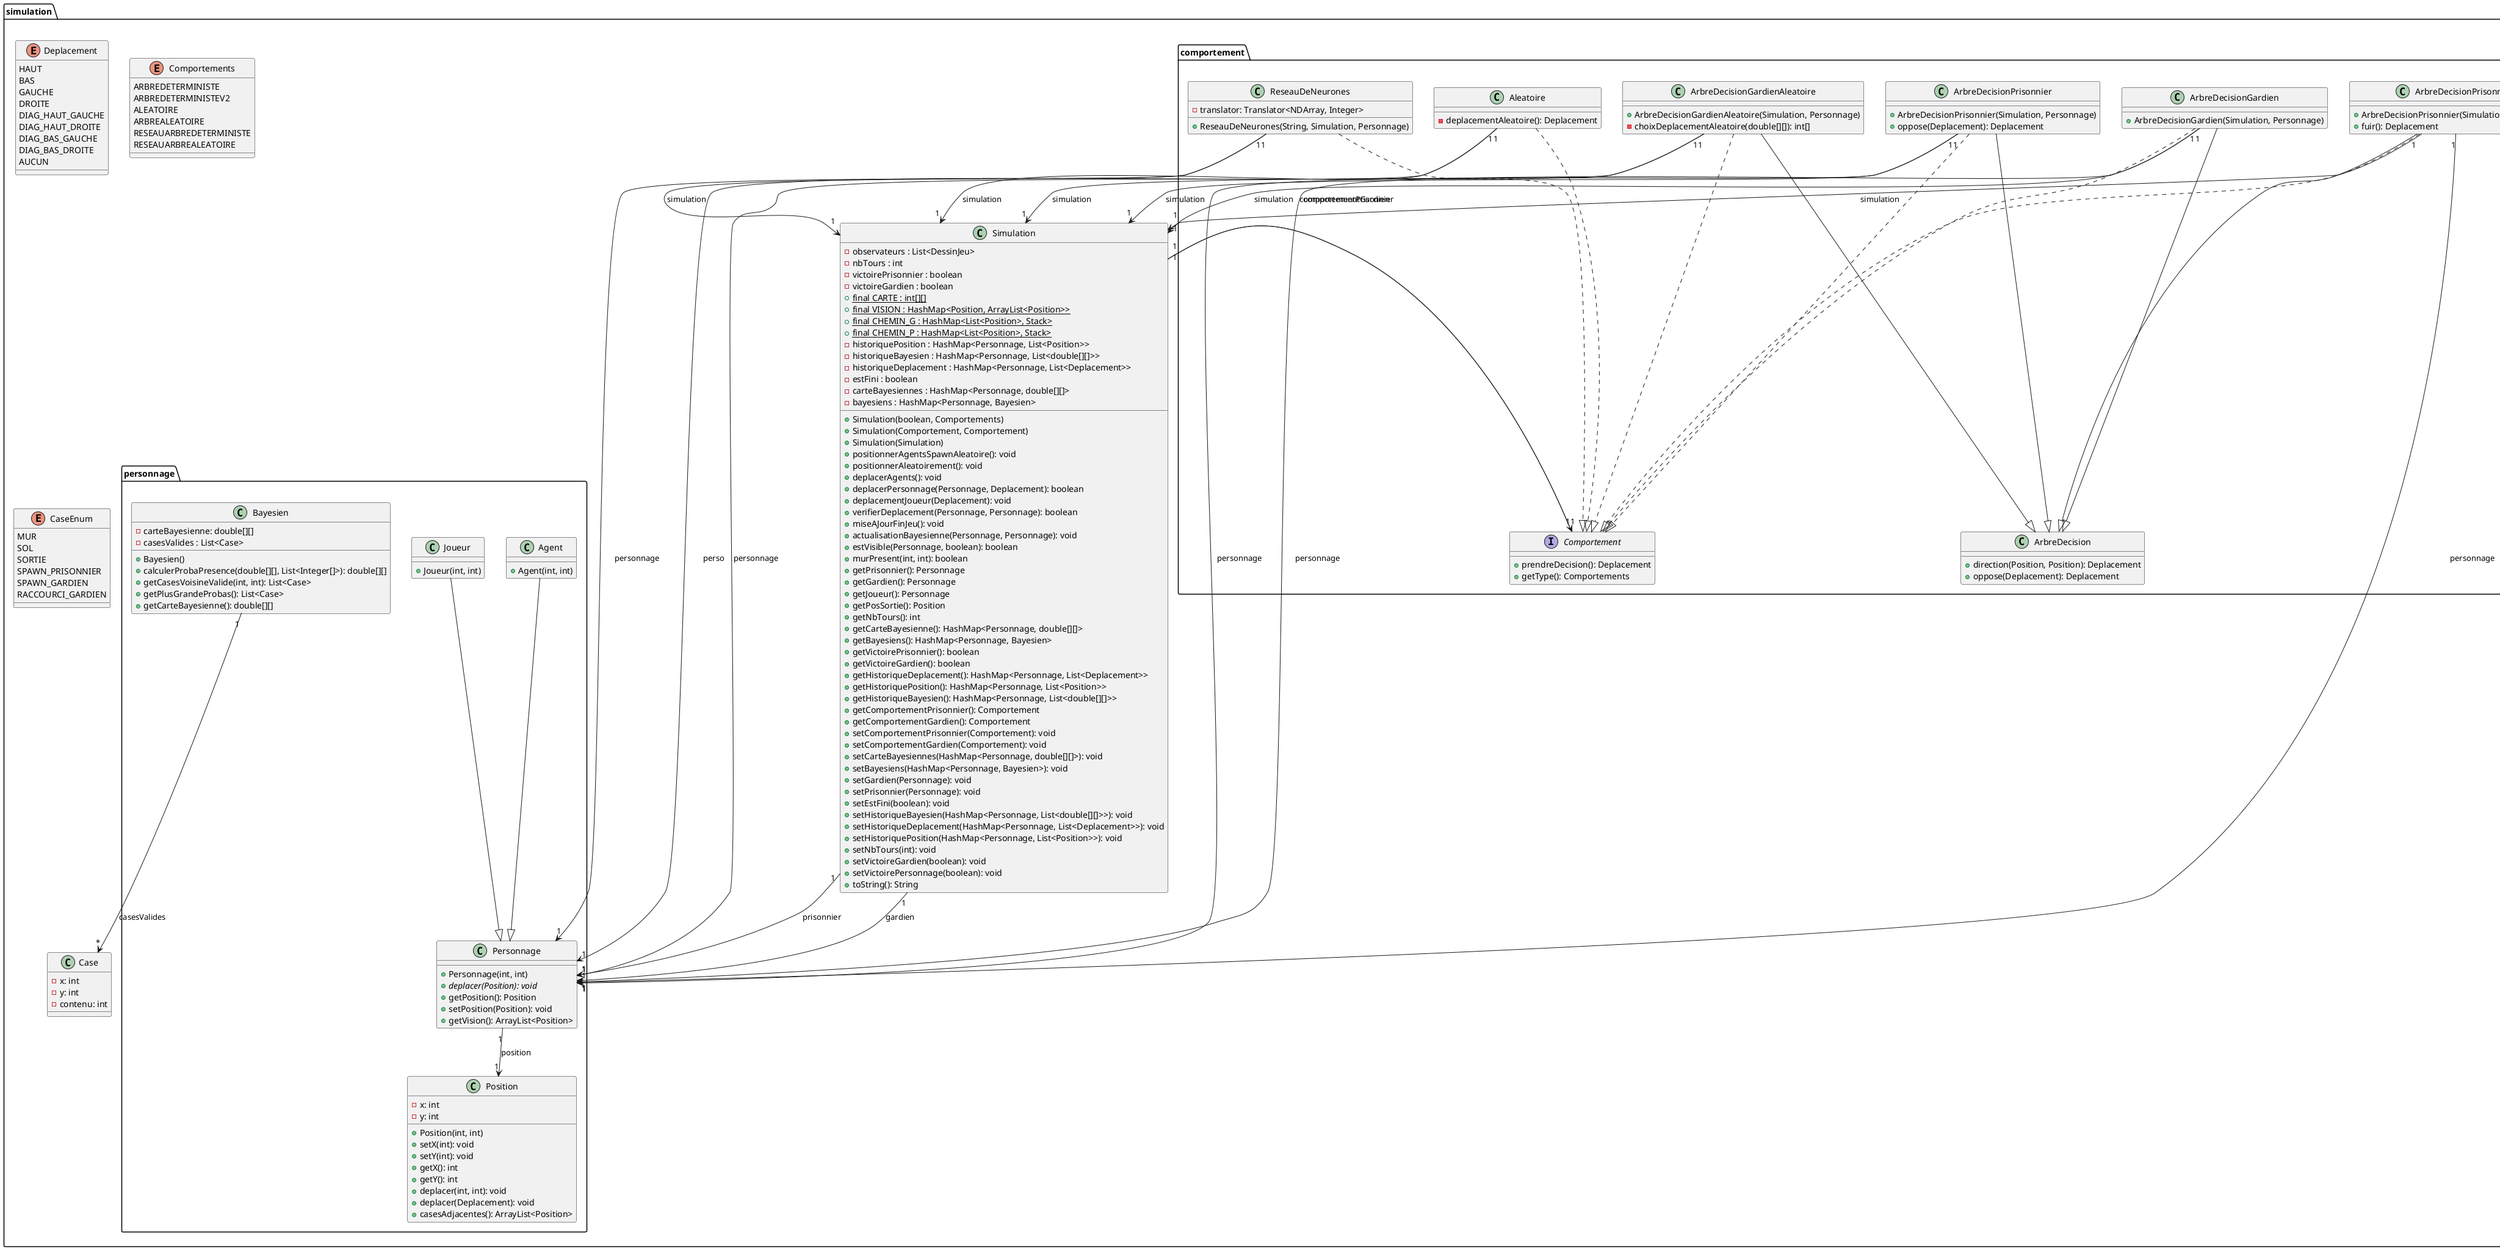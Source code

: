 @startuml

package "simulation"{
  enum Deplacement{
    HAUT
    BAS
    GAUCHE
    DROITE
    DIAG_HAUT_GAUCHE
    DIAG_HAUT_DROITE
    DIAG_BAS_GAUCHE
    DIAG_BAS_DROITE
    AUCUN
  }
  enum Comportements{
    ARBREDETERMINISTE
    ARBREDETERMINISTEV2
    ALEATOIRE
    ARBREALEATOIRE
    RESEAUARBREDETERMINISTE
    RESEAUARBREALEATOIRE
  }
  enum CaseEnum{
    MUR
    SOL
    SORTIE
    SPAWN_PRISONNIER
    SPAWN_GARDIEN
    RACCOURCI_GARDIEN
  }


  package "comportement"{
    class ReseauDeNeurones{
        - translator: Translator<NDArray, Integer>
        + ReseauDeNeurones(String, Simulation, Personnage)
    }
    Interface Comportement{
        + prendreDecision(): Deplacement
        + getType(): Comportements
    }
    class Aleatoire{
        - deplacementAleatoire(): Deplacement
    }
    class ArbreDecision{
        + direction(Position, Position): Deplacement
        + oppose(Deplacement): Deplacement
    }
    class ArbreDecisionGardien{
      + ArbreDecisionGardien(Simulation, Personnage)
    }
    class ArbreDecisionGardienAleatoire{
        + ArbreDecisionGardienAleatoire(Simulation, Personnage)
        - choixDeplacementAleatoire(double[][]): int[]
    }
    class ArbreDecisionPrisonnier{
          + ArbreDecisionPrisonnier(Simulation, Personnage)
          + oppose(Deplacement): Deplacement
    }
    class ArbreDecisionPrisonnier2{
          + ArbreDecisionPrisonnier(Simulation, Personnage)
          + fuir(): Deplacement
    }
  }
  class Simulation{
    - observateurs : List<DessinJeu>
    - nbTours : int
    - victoirePrisonnier : boolean
    - victoireGardien : boolean
    + {static} final CARTE : int[][]
    + {static} final VISION : HashMap<Position, ArrayList<Position>>
    + {static} final CHEMIN_G : HashMap<List<Position>, Stack>
    + {static} final CHEMIN_P : HashMap<List<Position>, Stack>
    - historiquePosition : HashMap<Personnage, List<Position>>
    - historiqueBayesien : HashMap<Personnage, List<double[][]>>
    - historiqueDeplacement : HashMap<Personnage, List<Deplacement>>
    - estFini : boolean
    - carteBayesiennes : HashMap<Personnage, double[][]>
    - bayesiens : HashMap<Personnage, Bayesien>
    + Simulation(boolean, Comportements)
    + Simulation(Comportement, Comportement)
    + Simulation(Simulation)
    + positionnerAgentsSpawnAleatoire(): void
    + positionnerAleatoirement(): void
    + deplacerAgents(): void
    + deplacerPersonnage(Personnage, Deplacement): boolean
    + deplacementJoueur(Deplacement): void
    + verifierDeplacement(Personnage, Personnage): boolean
    + miseAJourFinJeu(): void
    + actualisationBayesienne(Personnage, Personnage): void
    + estVisible(Personnage, boolean): boolean
    + murPresent(int, int): boolean
    + getPrisonnier(): Personnage
    + getGardien(): Personnage
    + getJoueur(): Personnage
    + getPosSortie(): Position
    + getNbTours(): int
    + getCarteBayesienne(): HashMap<Personnage, double[][]>
    + getBayesiens(): HashMap<Personnage, Bayesien>
    + getVictoirePrisonnier(): boolean
    + getVictoireGardien(): boolean
    + getHistoriqueDeplacement(): HashMap<Personnage, List<Deplacement>>
    + getHistoriquePosition(): HashMap<Personnage, List<Position>>
    + getHistoriqueBayesien(): HashMap<Personnage, List<double[][]>>
    + getComportementPrisonnier(): Comportement
    + getComportementGardien(): Comportement
    + setComportementPrisonnier(Comportement): void
    + setComportementGardien(Comportement): void
    + setCarteBayesiennes(HashMap<Personnage, double[][]>): void
    + setBayesiens(HashMap<Personnage, Bayesien>): void
    + setGardien(Personnage): void
    + setPrisonnier(Personnage): void
    + setEstFini(boolean): void
    + setHistoriqueBayesien(HashMap<Personnage, List<double[][]>>): void
    + setHistoriqueDeplacement(HashMap<Personnage, List<Deplacement>>): void
    + setHistoriquePosition(HashMap<Personnage, List<Position>>): void
    + setNbTours(int): void
    + setVictoireGardien(boolean): void
    + setVictoirePersonnage(boolean): void
    + toString(): String
  }

  class Case{
    - x: int
    - y: int
    - contenu: int
  }

  package "personnage"{
    class Bayesien{
      - carteBayesienne: double[][]
      - casesValides : List<Case>
      + Bayesien()
      + calculerProbaPresence(double[][], List<Integer[]>): double[][]
      + getCasesVoisineValide(int, int): List<Case>
      + getPlusGrandeProbas(): List<Case>
      + getCarteBayesienne(): double[][]
    }
    class Position{
     - x: int
     - y: int
     + Position(int, int)
     + setX(int): void
     + setY(int): void
     + getX(): int
     + getY(): int
     + deplacer(int, int): void
     + deplacer(Deplacement): void
     + casesAdjacentes(): ArrayList<Position>
    }

    class Personnage{
      + Personnage(int, int)
      + {abstract} deplacer(Position): void
      + getPosition(): Position
      + setPosition(Position): void
      + getVision(): ArrayList<Position>
    }
    class Agent{
      + Agent(int, int)

    }
    class Joueur{
      + Joueur(int, int)
    }
  }
}


ReseauDeNeurones "1" --> "1" Simulation : simulation
ReseauDeNeurones "1" --> "1" Personnage : personnage
ReseauDeNeurones ..|> Comportement
Aleatoire "1" --> "1" Simulation : simulation
Aleatoire "1" --> "1" Personnage : perso
Aleatoire ..|> Comportement
ArbreDecisionPrisonnier --|> ArbreDecision
ArbreDecisionGardien --|> ArbreDecision
ArbreDecisionPrisonnier ..|> Comportement
ArbreDecisionGardien ..|> Comportement
ArbreDecisionPrisonnier "1" --> "1" Simulation: simulation
ArbreDecisionPrisonnier "1" --> "1" Personnage: personnage
ArbreDecisionGardien "1" --> "1" Simulation: simulation
ArbreDecisionGardien "1" --> "1" Personnage: personnage
ArbreDecisionGardienAleatoire "1" --> "1" Simulation: simulation
ArbreDecisionGardienAleatoire "1" --> "1" Personnage: personnage
ArbreDecisionGardienAleatoire ..|> Comportement
ArbreDecisionGardienAleatoire --|> ArbreDecision
ArbreDecisionPrisonnier2 "1" --> "1" Simulation: simulation
ArbreDecisionPrisonnier2 "1" --> "1" Personnage: personnage
ArbreDecisionPrisonnier2 --|> ArbreDecision
ArbreDecisionPrisonnier2 ..|> Comportement



Bayesien "1" --> "*" Case: casesValides
Agent --|> Personnage
Joueur --|> Personnage
Personnage "1" --> "1" Position : position

Simulation "1" --> "1" Personnage: gardien
Simulation "1" --> "1" Personnage: prisonnier
Simulation "1" --> "1" Comportement: comportementGardien
Simulation "1" --> "1" Comportement: comportementPrisonnier


@enduml

